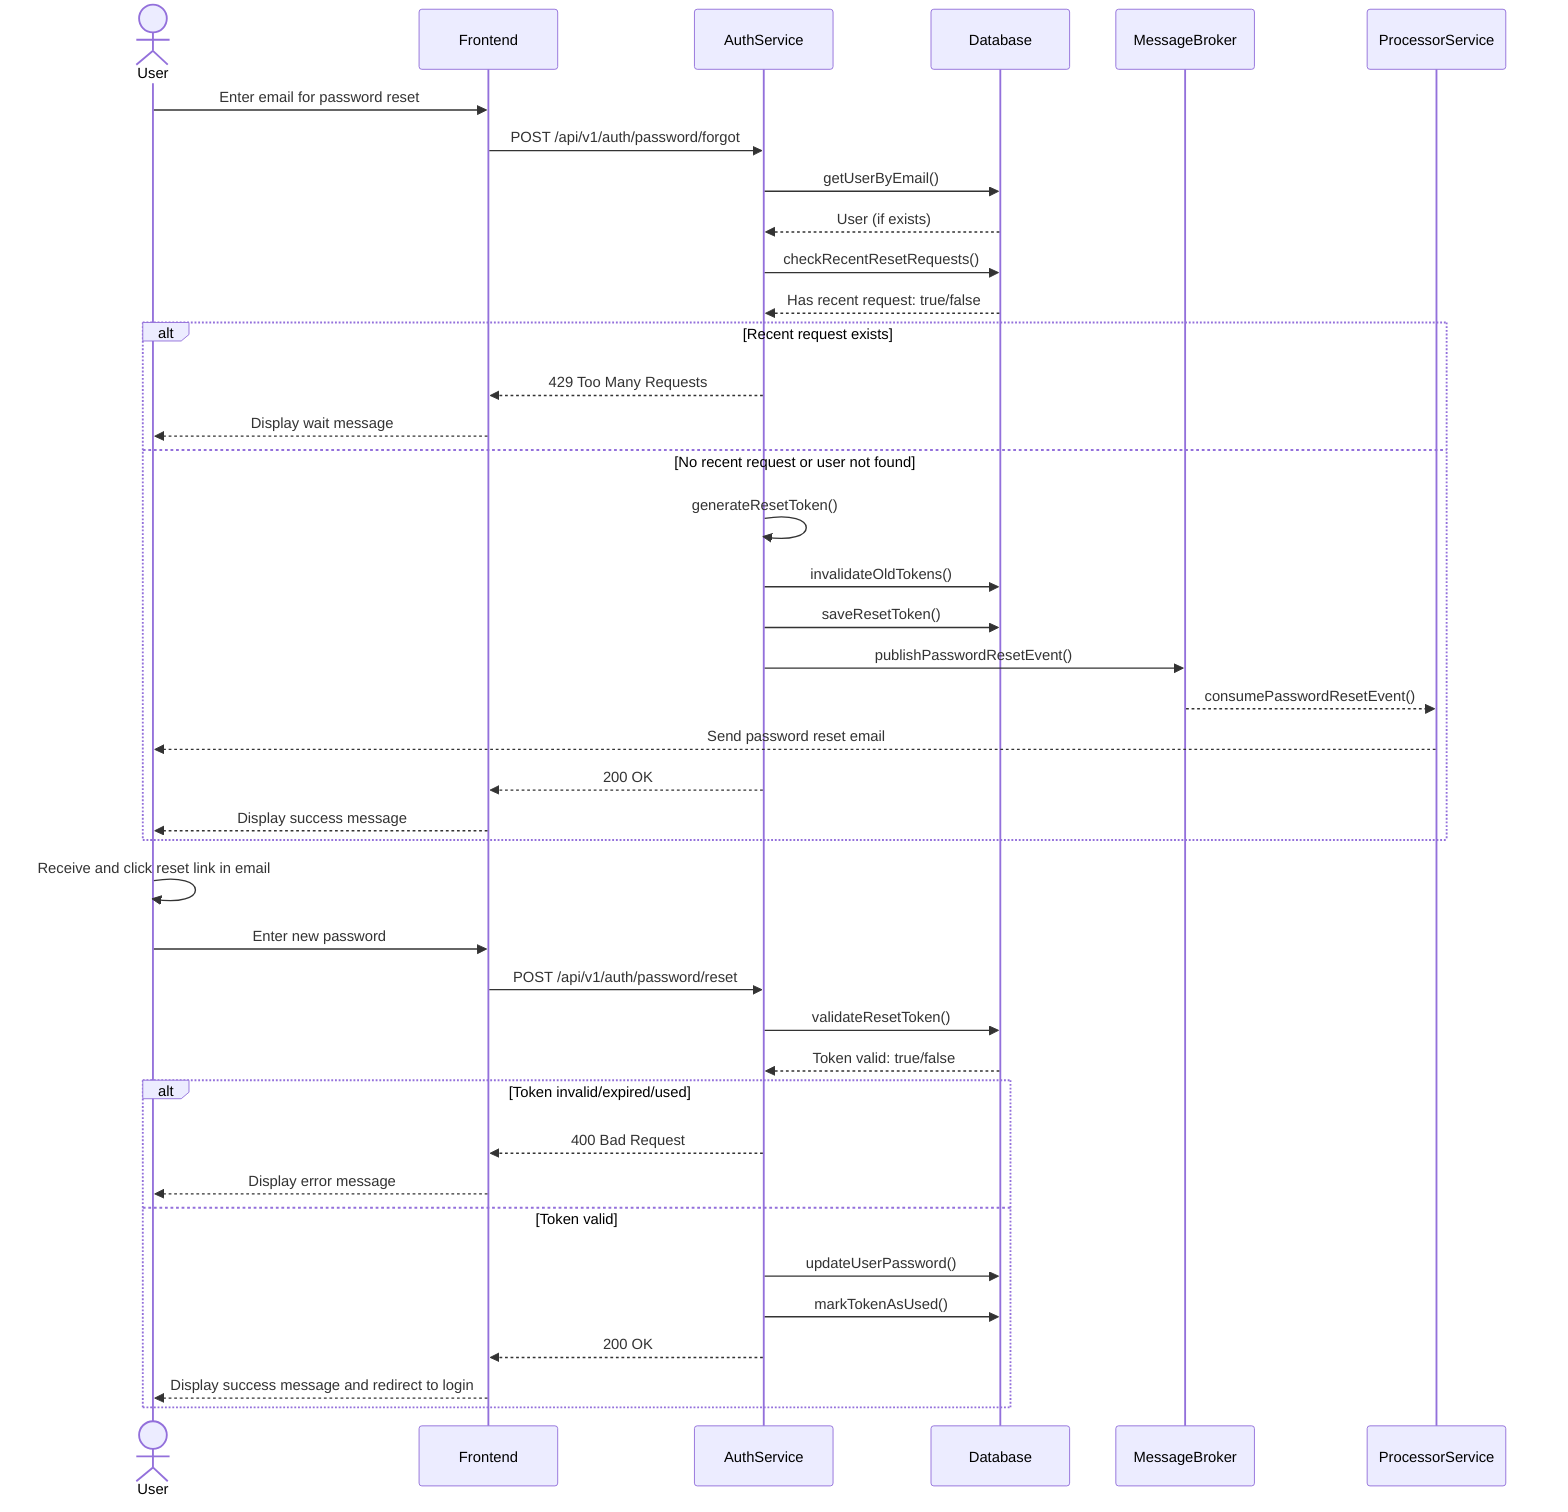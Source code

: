 sequenceDiagram
    actor User
    participant Frontend
    participant AuthService
    participant Database
    participant MessageBroker
    participant ProcessorService

    User->>Frontend: Enter email for password reset
    Frontend->>AuthService: POST /api/v1/auth/password/forgot

    AuthService->>Database: getUserByEmail()
    Database-->>AuthService: User (if exists)

    AuthService->>Database: checkRecentResetRequests()
    Database-->>AuthService: Has recent request: true/false

    alt Recent request exists
        AuthService-->>Frontend: 429 Too Many Requests
        Frontend-->>User: Display wait message
    else No recent request or user not found
        AuthService->>AuthService: generateResetToken()
        AuthService->>Database: invalidateOldTokens()
        AuthService->>Database: saveResetToken()

        AuthService->>MessageBroker: publishPasswordResetEvent()
        MessageBroker-->>ProcessorService: consumePasswordResetEvent()
        ProcessorService-->>User: Send password reset email

        AuthService-->>Frontend: 200 OK
        Frontend-->>User: Display success message
    end

    User->>User: Receive and click reset link in email
    User->>Frontend: Enter new password
    Frontend->>AuthService: POST /api/v1/auth/password/reset

    AuthService->>Database: validateResetToken()
    Database-->>AuthService: Token valid: true/false

    alt Token invalid/expired/used
        AuthService-->>Frontend: 400 Bad Request
        Frontend-->>User: Display error message
    else Token valid
        AuthService->>Database: updateUserPassword()
        AuthService->>Database: markTokenAsUsed()

        AuthService-->>Frontend: 200 OK
        Frontend-->>User: Display success message and redirect to login
    end